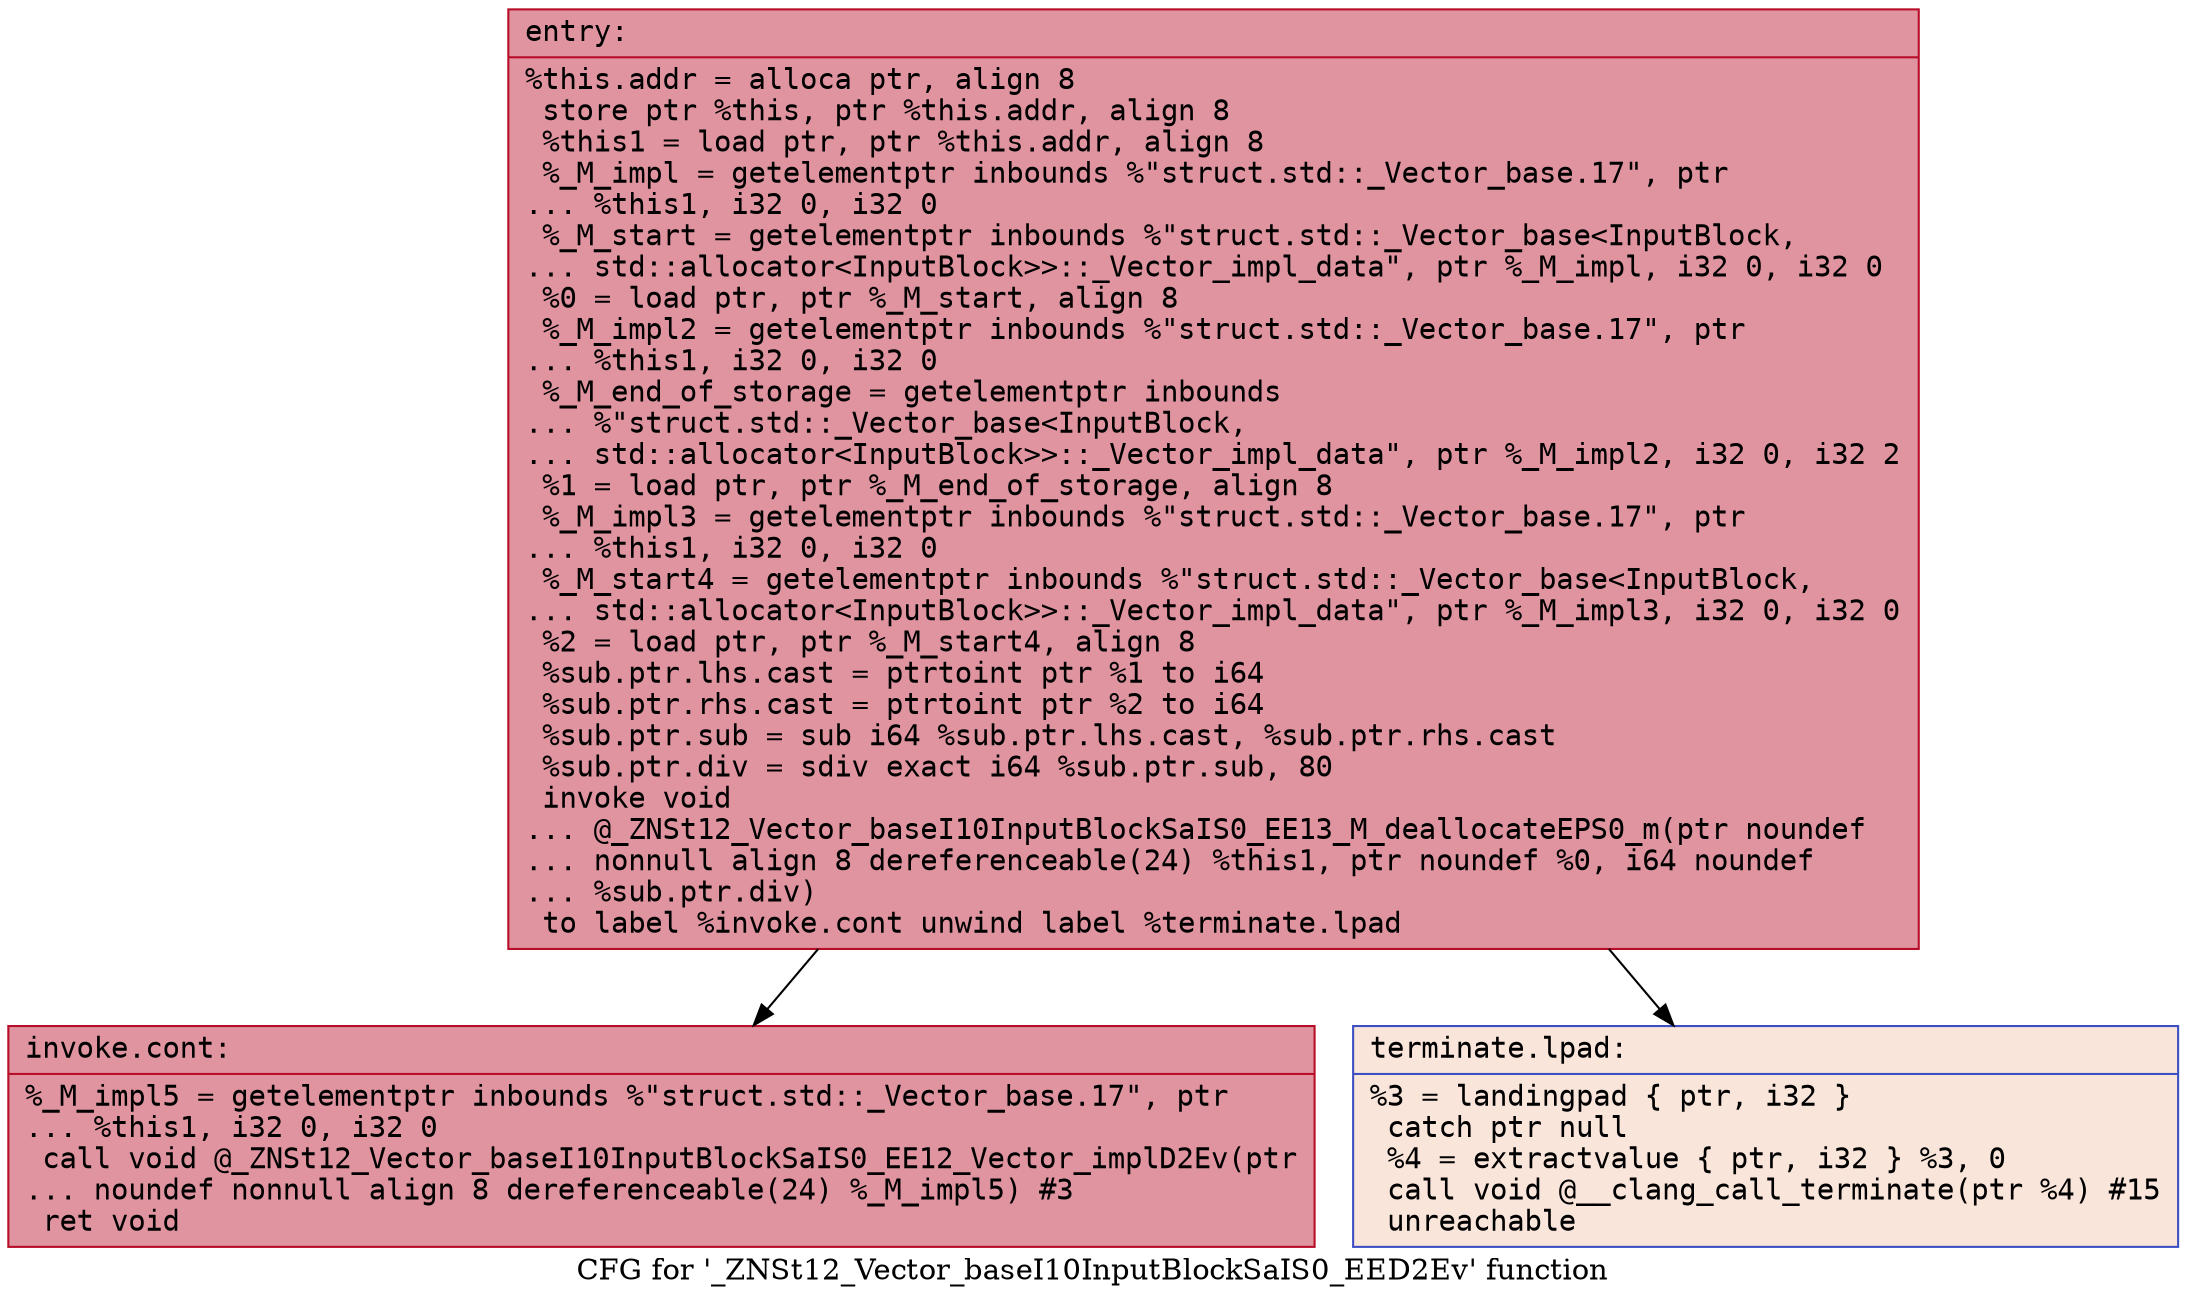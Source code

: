 digraph "CFG for '_ZNSt12_Vector_baseI10InputBlockSaIS0_EED2Ev' function" {
	label="CFG for '_ZNSt12_Vector_baseI10InputBlockSaIS0_EED2Ev' function";

	Node0x562c4e648da0 [shape=record,color="#b70d28ff", style=filled, fillcolor="#b70d2870" fontname="Courier",label="{entry:\l|  %this.addr = alloca ptr, align 8\l  store ptr %this, ptr %this.addr, align 8\l  %this1 = load ptr, ptr %this.addr, align 8\l  %_M_impl = getelementptr inbounds %\"struct.std::_Vector_base.17\", ptr\l... %this1, i32 0, i32 0\l  %_M_start = getelementptr inbounds %\"struct.std::_Vector_base\<InputBlock,\l... std::allocator\<InputBlock\>\>::_Vector_impl_data\", ptr %_M_impl, i32 0, i32 0\l  %0 = load ptr, ptr %_M_start, align 8\l  %_M_impl2 = getelementptr inbounds %\"struct.std::_Vector_base.17\", ptr\l... %this1, i32 0, i32 0\l  %_M_end_of_storage = getelementptr inbounds\l... %\"struct.std::_Vector_base\<InputBlock,\l... std::allocator\<InputBlock\>\>::_Vector_impl_data\", ptr %_M_impl2, i32 0, i32 2\l  %1 = load ptr, ptr %_M_end_of_storage, align 8\l  %_M_impl3 = getelementptr inbounds %\"struct.std::_Vector_base.17\", ptr\l... %this1, i32 0, i32 0\l  %_M_start4 = getelementptr inbounds %\"struct.std::_Vector_base\<InputBlock,\l... std::allocator\<InputBlock\>\>::_Vector_impl_data\", ptr %_M_impl3, i32 0, i32 0\l  %2 = load ptr, ptr %_M_start4, align 8\l  %sub.ptr.lhs.cast = ptrtoint ptr %1 to i64\l  %sub.ptr.rhs.cast = ptrtoint ptr %2 to i64\l  %sub.ptr.sub = sub i64 %sub.ptr.lhs.cast, %sub.ptr.rhs.cast\l  %sub.ptr.div = sdiv exact i64 %sub.ptr.sub, 80\l  invoke void\l... @_ZNSt12_Vector_baseI10InputBlockSaIS0_EE13_M_deallocateEPS0_m(ptr noundef\l... nonnull align 8 dereferenceable(24) %this1, ptr noundef %0, i64 noundef\l... %sub.ptr.div)\l          to label %invoke.cont unwind label %terminate.lpad\l}"];
	Node0x562c4e648da0 -> Node0x562c4e649b30[tooltip="entry -> invoke.cont\nProbability 100.00%" ];
	Node0x562c4e648da0 -> Node0x562c4e649bb0[tooltip="entry -> terminate.lpad\nProbability 0.00%" ];
	Node0x562c4e649b30 [shape=record,color="#b70d28ff", style=filled, fillcolor="#b70d2870" fontname="Courier",label="{invoke.cont:\l|  %_M_impl5 = getelementptr inbounds %\"struct.std::_Vector_base.17\", ptr\l... %this1, i32 0, i32 0\l  call void @_ZNSt12_Vector_baseI10InputBlockSaIS0_EE12_Vector_implD2Ev(ptr\l... noundef nonnull align 8 dereferenceable(24) %_M_impl5) #3\l  ret void\l}"];
	Node0x562c4e649bb0 [shape=record,color="#3d50c3ff", style=filled, fillcolor="#f4c5ad70" fontname="Courier",label="{terminate.lpad:\l|  %3 = landingpad \{ ptr, i32 \}\l          catch ptr null\l  %4 = extractvalue \{ ptr, i32 \} %3, 0\l  call void @__clang_call_terminate(ptr %4) #15\l  unreachable\l}"];
}
